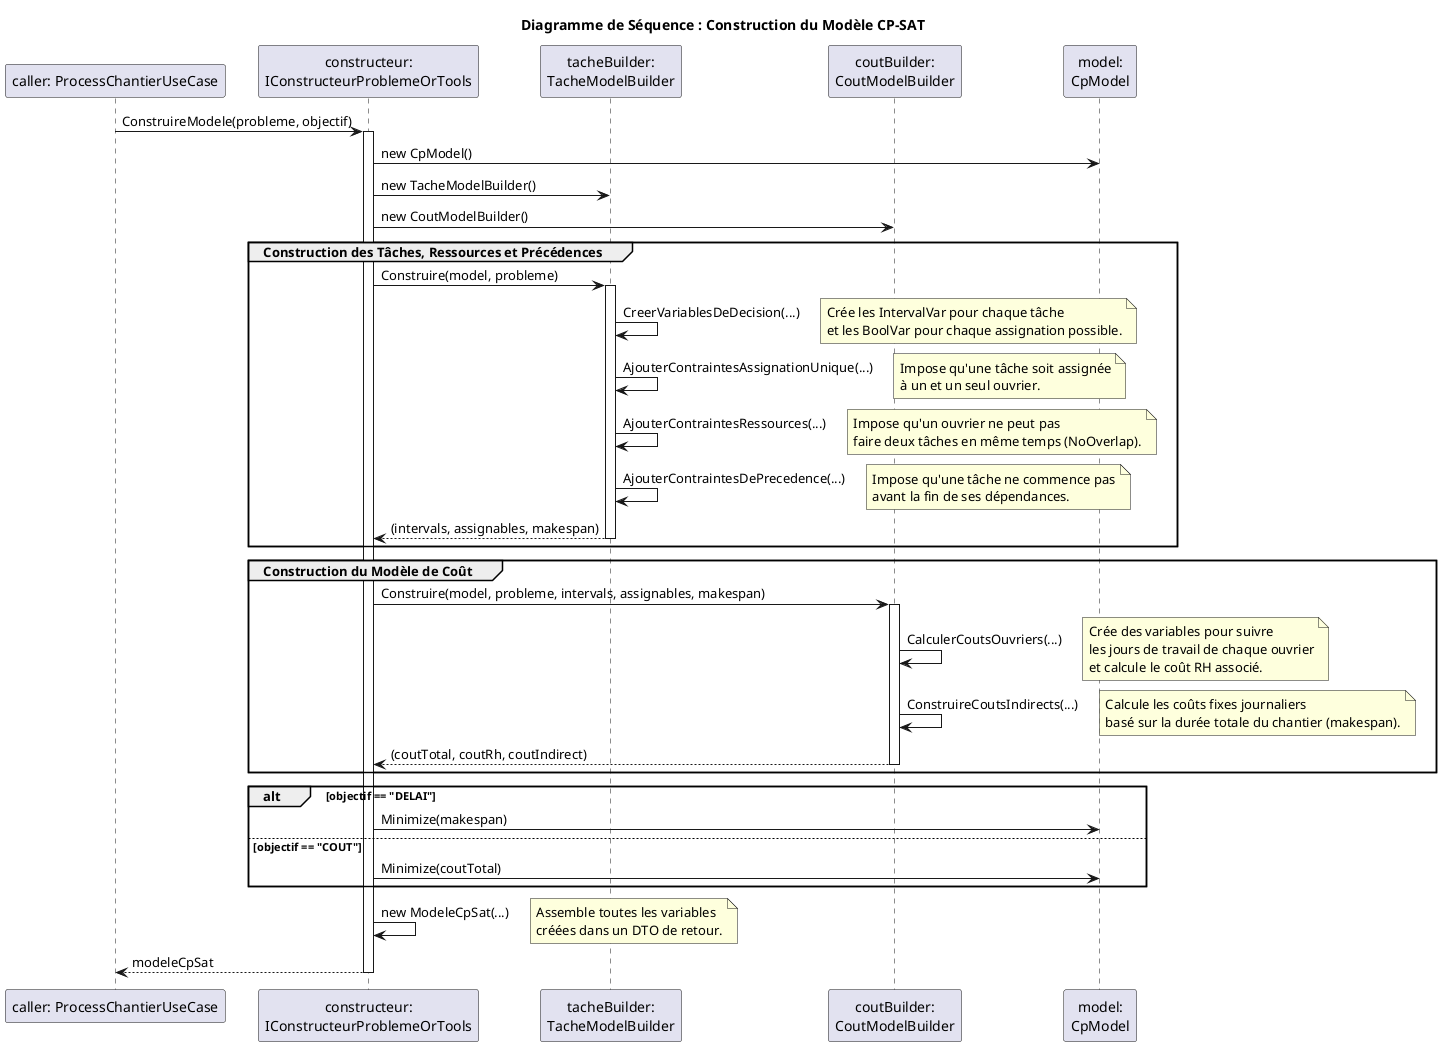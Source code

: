 @startuml
title Diagramme de Séquence : Construction du Modèle CP-SAT

participant "caller: ProcessChantierUseCase" as Caller
participant "constructeur:\nIConstructeurProblemeOrTools" as Constructeur
participant "tacheBuilder:\nTacheModelBuilder" as TacheBuilder
participant "coutBuilder:\nCoutModelBuilder" as CoutBuilder
participant "model:\nCpModel" as Model

Caller -> Constructeur : ConstruireModele(probleme, objectif)
activate Constructeur

Constructeur -> Model : new CpModel()
Constructeur -> TacheBuilder : new TacheModelBuilder()
Constructeur -> CoutBuilder : new CoutModelBuilder()

group Construction des Tâches, Ressources et Précédences
    Constructeur -> TacheBuilder : Construire(model, probleme)
    activate TacheBuilder
    
    TacheBuilder -> TacheBuilder : CreerVariablesDeDecision(...)
    note right: Crée les IntervalVar pour chaque tâche\net les BoolVar pour chaque assignation possible.
    
    TacheBuilder -> TacheBuilder : AjouterContraintesAssignationUnique(...)
    note right: Impose qu'une tâche soit assignée\nà un et un seul ouvrier.
    
    TacheBuilder -> TacheBuilder : AjouterContraintesRessources(...)
    note right: Impose qu'un ouvrier ne peut pas\nfaire deux tâches en même temps (NoOverlap).
    
    TacheBuilder -> TacheBuilder : AjouterContraintesDePrecedence(...)
    note right: Impose qu'une tâche ne commence pas\navant la fin de ses dépendances.

    TacheBuilder --> Constructeur : (intervals, assignables, makespan)
    deactivate TacheBuilder
end

group Construction du Modèle de Coût
    Constructeur -> CoutBuilder : Construire(model, probleme, intervals, assignables, makespan)
    activate CoutBuilder

    CoutBuilder -> CoutBuilder : CalculerCoutsOuvriers(...)
    note right: Crée des variables pour suivre\nles jours de travail de chaque ouvrier\net calcule le coût RH associé.

    CoutBuilder -> CoutBuilder : ConstruireCoutsIndirects(...)
    note right: Calcule les coûts fixes journaliers\nbasé sur la durée totale du chantier (makespan).
    
    CoutBuilder --> Constructeur : (coutTotal, coutRh, coutIndirect)
    deactivate CoutBuilder
end

alt objectif == "DELAI"
    Constructeur -> Model : Minimize(makespan)
else objectif == "COUT"
    Constructeur -> Model : Minimize(coutTotal)
end

Constructeur -> Constructeur : new ModeleCpSat(...)
note right: Assemble toutes les variables\ncréées dans un DTO de retour.
Constructeur --> Caller : modeleCpSat
deactivate Constructeur

@enduml